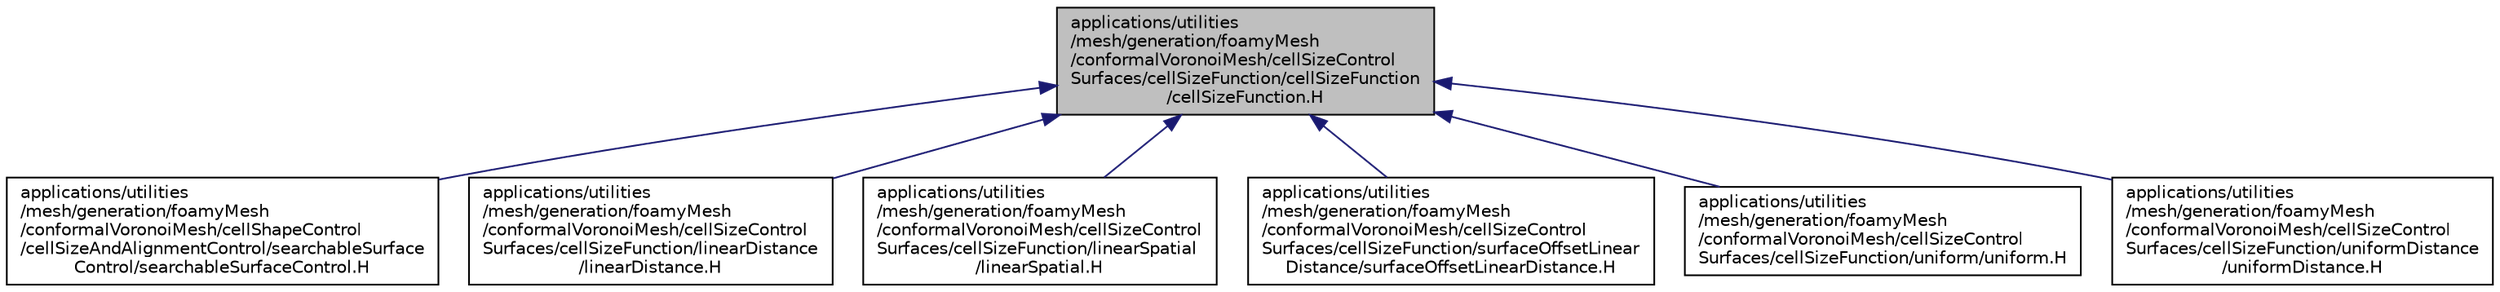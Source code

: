 digraph "applications/utilities/mesh/generation/foamyMesh/conformalVoronoiMesh/cellSizeControlSurfaces/cellSizeFunction/cellSizeFunction/cellSizeFunction.H"
{
  bgcolor="transparent";
  edge [fontname="Helvetica",fontsize="10",labelfontname="Helvetica",labelfontsize="10"];
  node [fontname="Helvetica",fontsize="10",shape=record];
  Node1 [label="applications/utilities\l/mesh/generation/foamyMesh\l/conformalVoronoiMesh/cellSizeControl\lSurfaces/cellSizeFunction/cellSizeFunction\l/cellSizeFunction.H",height=0.2,width=0.4,color="black", fillcolor="grey75", style="filled", fontcolor="black"];
  Node1 -> Node2 [dir="back",color="midnightblue",fontsize="10",style="solid",fontname="Helvetica"];
  Node2 [label="applications/utilities\l/mesh/generation/foamyMesh\l/conformalVoronoiMesh/cellShapeControl\l/cellSizeAndAlignmentControl/searchableSurface\lControl/searchableSurfaceControl.H",height=0.2,width=0.4,color="black",URL="$a04142.html"];
  Node1 -> Node3 [dir="back",color="midnightblue",fontsize="10",style="solid",fontname="Helvetica"];
  Node3 [label="applications/utilities\l/mesh/generation/foamyMesh\l/conformalVoronoiMesh/cellSizeControl\lSurfaces/cellSizeFunction/linearDistance\l/linearDistance.H",height=0.2,width=0.4,color="black",URL="$a04150.html"];
  Node1 -> Node4 [dir="back",color="midnightblue",fontsize="10",style="solid",fontname="Helvetica"];
  Node4 [label="applications/utilities\l/mesh/generation/foamyMesh\l/conformalVoronoiMesh/cellSizeControl\lSurfaces/cellSizeFunction/linearSpatial\l/linearSpatial.H",height=0.2,width=0.4,color="black",URL="$a04152.html"];
  Node1 -> Node5 [dir="back",color="midnightblue",fontsize="10",style="solid",fontname="Helvetica"];
  Node5 [label="applications/utilities\l/mesh/generation/foamyMesh\l/conformalVoronoiMesh/cellSizeControl\lSurfaces/cellSizeFunction/surfaceOffsetLinear\lDistance/surfaceOffsetLinearDistance.H",height=0.2,width=0.4,color="black",URL="$a04154.html"];
  Node1 -> Node6 [dir="back",color="midnightblue",fontsize="10",style="solid",fontname="Helvetica"];
  Node6 [label="applications/utilities\l/mesh/generation/foamyMesh\l/conformalVoronoiMesh/cellSizeControl\lSurfaces/cellSizeFunction/uniform/uniform.H",height=0.2,width=0.4,color="black",URL="$a06706.html"];
  Node1 -> Node7 [dir="back",color="midnightblue",fontsize="10",style="solid",fontname="Helvetica"];
  Node7 [label="applications/utilities\l/mesh/generation/foamyMesh\l/conformalVoronoiMesh/cellSizeControl\lSurfaces/cellSizeFunction/uniformDistance\l/uniformDistance.H",height=0.2,width=0.4,color="black",URL="$a04156.html"];
}

